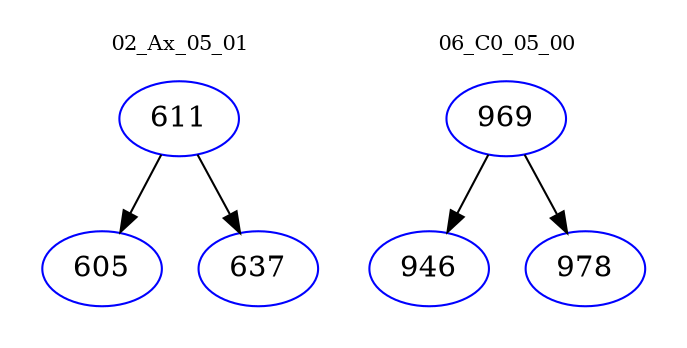 digraph{
subgraph cluster_0 {
color = white
label = "02_Ax_05_01";
fontsize=10;
T0_611 [label="611", color="blue"]
T0_611 -> T0_605 [color="black"]
T0_605 [label="605", color="blue"]
T0_611 -> T0_637 [color="black"]
T0_637 [label="637", color="blue"]
}
subgraph cluster_1 {
color = white
label = "06_C0_05_00";
fontsize=10;
T1_969 [label="969", color="blue"]
T1_969 -> T1_946 [color="black"]
T1_946 [label="946", color="blue"]
T1_969 -> T1_978 [color="black"]
T1_978 [label="978", color="blue"]
}
}
